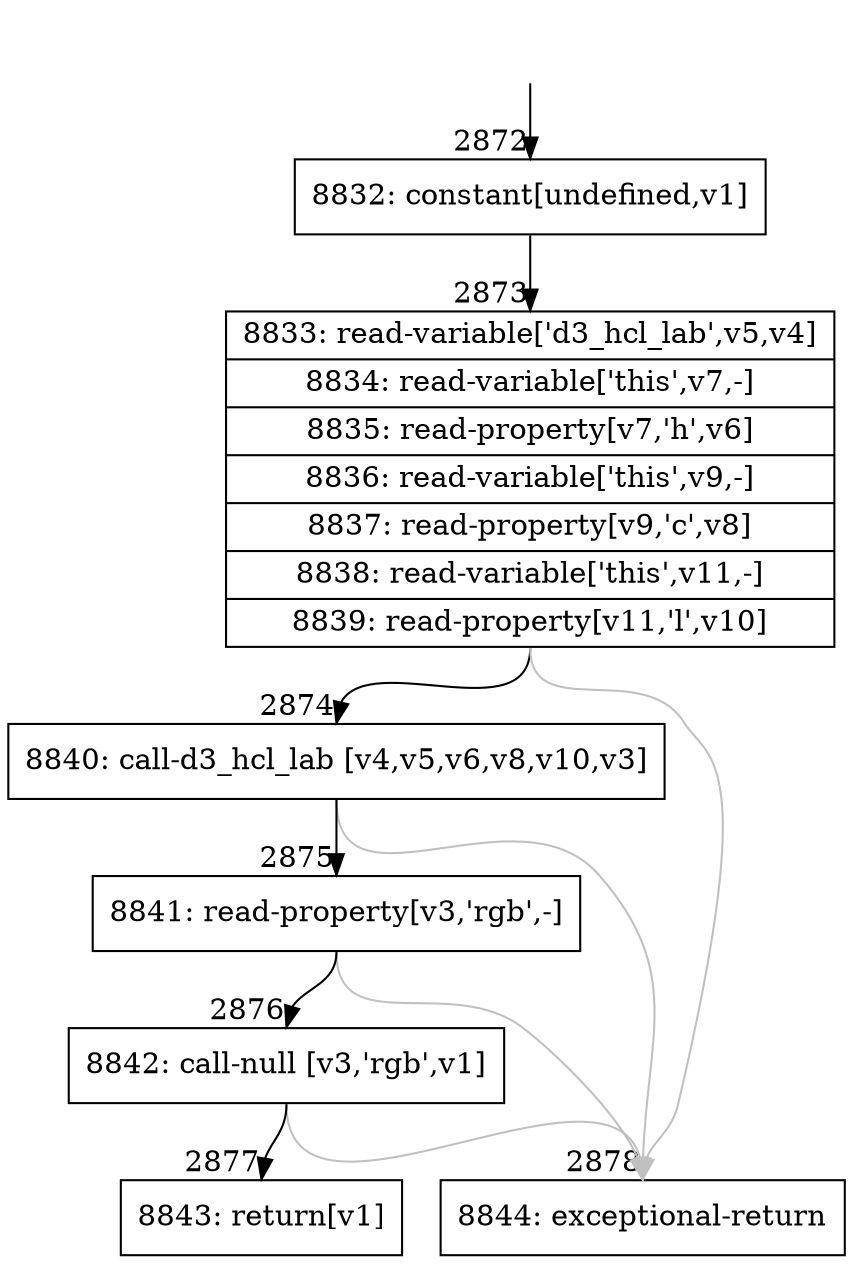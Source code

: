 digraph {
rankdir="TD"
BB_entry271[shape=none,label=""];
BB_entry271 -> BB2872 [tailport=s, headport=n, headlabel="    2872"]
BB2872 [shape=record label="{8832: constant[undefined,v1]}" ] 
BB2872 -> BB2873 [tailport=s, headport=n, headlabel="      2873"]
BB2873 [shape=record label="{8833: read-variable['d3_hcl_lab',v5,v4]|8834: read-variable['this',v7,-]|8835: read-property[v7,'h',v6]|8836: read-variable['this',v9,-]|8837: read-property[v9,'c',v8]|8838: read-variable['this',v11,-]|8839: read-property[v11,'l',v10]}" ] 
BB2873 -> BB2874 [tailport=s, headport=n, headlabel="      2874"]
BB2873 -> BB2878 [tailport=s, headport=n, color=gray, headlabel="      2878"]
BB2874 [shape=record label="{8840: call-d3_hcl_lab [v4,v5,v6,v8,v10,v3]}" ] 
BB2874 -> BB2875 [tailport=s, headport=n, headlabel="      2875"]
BB2874 -> BB2878 [tailport=s, headport=n, color=gray]
BB2875 [shape=record label="{8841: read-property[v3,'rgb',-]}" ] 
BB2875 -> BB2876 [tailport=s, headport=n, headlabel="      2876"]
BB2875 -> BB2878 [tailport=s, headport=n, color=gray]
BB2876 [shape=record label="{8842: call-null [v3,'rgb',v1]}" ] 
BB2876 -> BB2877 [tailport=s, headport=n, headlabel="      2877"]
BB2876 -> BB2878 [tailport=s, headport=n, color=gray]
BB2877 [shape=record label="{8843: return[v1]}" ] 
BB2878 [shape=record label="{8844: exceptional-return}" ] 
//#$~ 1626
}
